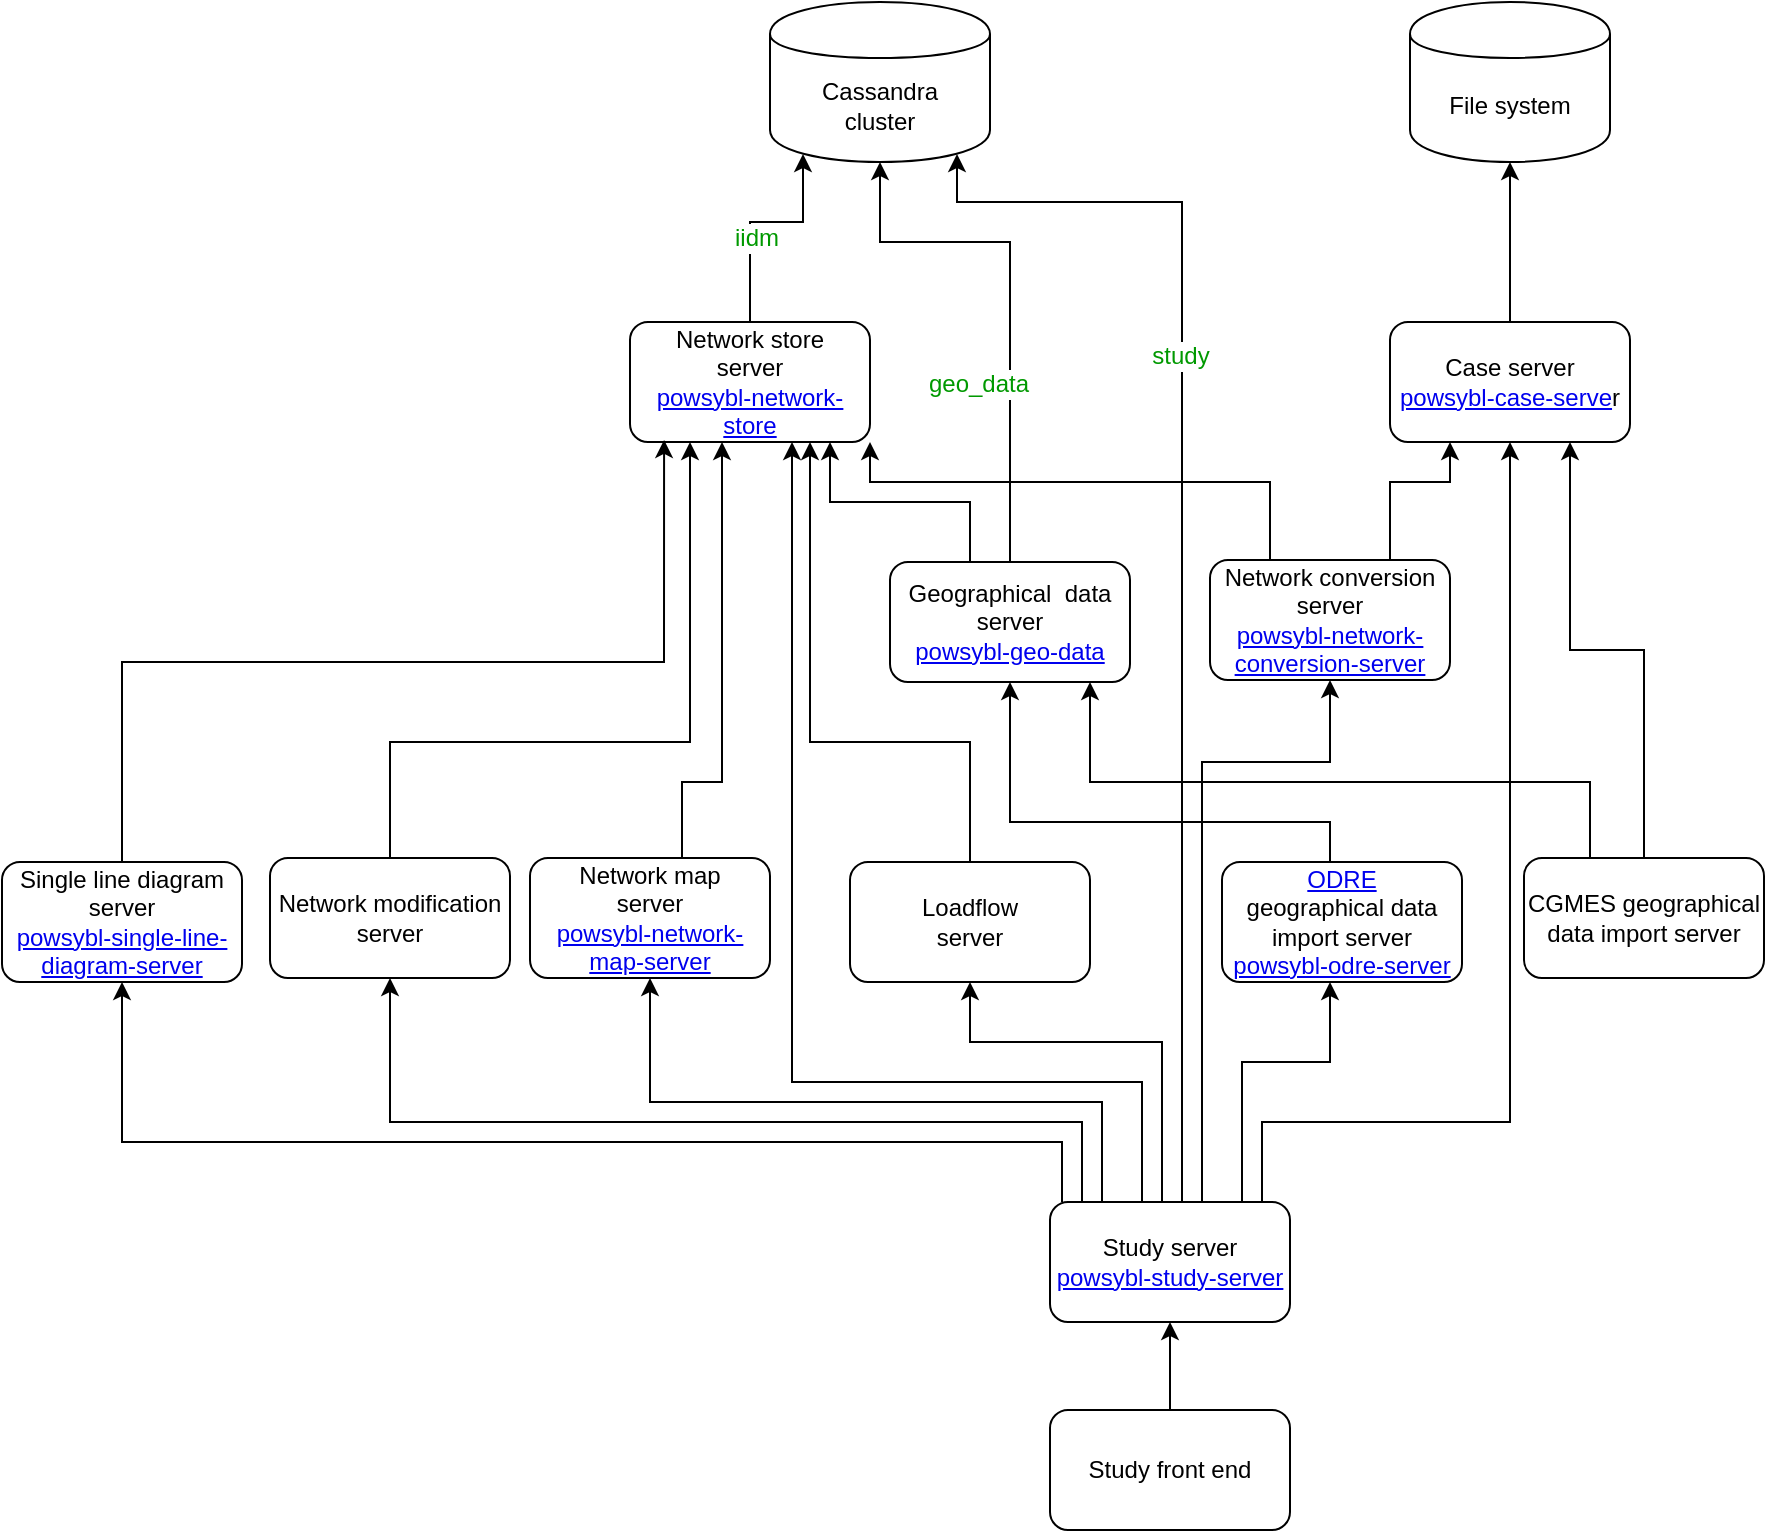 <mxfile version="12.4.2" type="device" pages="1"><diagram id="LFrRKmyWJqI4Ed-R0qIy" name="Page-1"><mxGraphModel dx="2062" dy="1101" grid="1" gridSize="10" guides="1" tooltips="1" connect="1" arrows="1" fold="1" page="1" pageScale="1" pageWidth="1169" pageHeight="827" math="0" shadow="0"><root><mxCell id="0"/><mxCell id="1" parent="0"/><mxCell id="LiOwnf4gDAF-GYdkRGqi-3" style="edgeStyle=orthogonalEdgeStyle;rounded=0;orthogonalLoop=1;jettySize=auto;html=1;entryX=0.15;entryY=0.95;entryDx=0;entryDy=0;entryPerimeter=0;" edge="1" parent="1" source="LiOwnf4gDAF-GYdkRGqi-5" target="LiOwnf4gDAF-GYdkRGqi-6"><mxGeometry relative="1" as="geometry"><Array as="points"><mxPoint x="464" y="150"/><mxPoint x="491" y="150"/></Array></mxGeometry></mxCell><mxCell id="LiOwnf4gDAF-GYdkRGqi-4" value="&lt;font color=&quot;#009900&quot;&gt;iidm&lt;/font&gt;" style="text;html=1;align=center;verticalAlign=middle;resizable=0;points=[];;labelBackgroundColor=#ffffff;" vertex="1" connectable="0" parent="LiOwnf4gDAF-GYdkRGqi-3"><mxGeometry x="-0.235" y="-3" relative="1" as="geometry"><mxPoint as="offset"/></mxGeometry></mxCell><mxCell id="LiOwnf4gDAF-GYdkRGqi-5" value="&lt;div&gt;Network store&lt;/div&gt;&lt;div&gt;server&lt;/div&gt;&lt;div&gt;&lt;a href=&quot;https://github.com/powsybl/powsybl-network-store&quot;&gt;powsybl-network-store&lt;/a&gt;&lt;/div&gt;" style="rounded=1;whiteSpace=wrap;html=1;" vertex="1" parent="1"><mxGeometry x="404" y="200" width="120" height="60" as="geometry"/></mxCell><mxCell id="LiOwnf4gDAF-GYdkRGqi-6" value="&lt;div&gt;Cassandra &lt;br&gt;&lt;/div&gt;&lt;div&gt;cluster&lt;br&gt;&lt;/div&gt;" style="shape=cylinder;whiteSpace=wrap;html=1;boundedLbl=1;backgroundOutline=1;" vertex="1" parent="1"><mxGeometry x="474" y="40" width="110" height="80" as="geometry"/></mxCell><mxCell id="LiOwnf4gDAF-GYdkRGqi-7" style="edgeStyle=orthogonalEdgeStyle;rounded=0;orthogonalLoop=1;jettySize=auto;html=1;entryX=0.5;entryY=1;entryDx=0;entryDy=0;" edge="1" parent="1" source="LiOwnf4gDAF-GYdkRGqi-10" target="LiOwnf4gDAF-GYdkRGqi-6"><mxGeometry relative="1" as="geometry"><Array as="points"><mxPoint x="594" y="160"/><mxPoint x="529" y="160"/></Array></mxGeometry></mxCell><mxCell id="LiOwnf4gDAF-GYdkRGqi-8" value="&lt;font color=&quot;#009900&quot;&gt;geo_data&lt;/font&gt;" style="text;html=1;align=center;verticalAlign=middle;resizable=0;points=[];;labelBackgroundColor=#ffffff;" vertex="1" connectable="0" parent="LiOwnf4gDAF-GYdkRGqi-7"><mxGeometry x="-0.33" y="16" relative="1" as="geometry"><mxPoint as="offset"/></mxGeometry></mxCell><mxCell id="LiOwnf4gDAF-GYdkRGqi-9" style="edgeStyle=orthogonalEdgeStyle;rounded=0;orthogonalLoop=1;jettySize=auto;html=1;" edge="1" parent="1" source="LiOwnf4gDAF-GYdkRGqi-10" target="LiOwnf4gDAF-GYdkRGqi-5"><mxGeometry relative="1" as="geometry"><Array as="points"><mxPoint x="574" y="290"/><mxPoint x="504" y="290"/></Array></mxGeometry></mxCell><mxCell id="LiOwnf4gDAF-GYdkRGqi-10" value="&lt;div&gt;Geographical&amp;nbsp; data server&lt;/div&gt;&lt;div&gt;&lt;a href=&quot;https://github.com/powsybl/powsybl-geo-data&quot;&gt;powsybl-geo-data&lt;/a&gt;&lt;br&gt;&lt;/div&gt;" style="rounded=1;whiteSpace=wrap;html=1;" vertex="1" parent="1"><mxGeometry x="534" y="320" width="120" height="60" as="geometry"/></mxCell><mxCell id="LiOwnf4gDAF-GYdkRGqi-11" style="edgeStyle=orthogonalEdgeStyle;rounded=0;orthogonalLoop=1;jettySize=auto;html=1;entryX=0.142;entryY=0.983;entryDx=0;entryDy=0;entryPerimeter=0;" edge="1" parent="1" source="LiOwnf4gDAF-GYdkRGqi-12" target="LiOwnf4gDAF-GYdkRGqi-5"><mxGeometry relative="1" as="geometry"><Array as="points"><mxPoint x="150" y="370"/><mxPoint x="421" y="370"/></Array></mxGeometry></mxCell><mxCell id="LiOwnf4gDAF-GYdkRGqi-12" value="&lt;div&gt;Single line diagram server&lt;/div&gt;&lt;div&gt;&lt;a href=&quot;https://github.com/powsybl/powsybl-single-line-diagram-server&quot;&gt;powsybl-single-line-diagram-server&lt;/a&gt;&lt;br&gt;&lt;/div&gt;" style="rounded=1;whiteSpace=wrap;html=1;" vertex="1" parent="1"><mxGeometry x="90" y="470" width="120" height="60" as="geometry"/></mxCell><mxCell id="LiOwnf4gDAF-GYdkRGqi-13" style="edgeStyle=orthogonalEdgeStyle;rounded=0;orthogonalLoop=1;jettySize=auto;html=1;entryX=0.85;entryY=0.95;entryDx=0;entryDy=0;entryPerimeter=0;exitX=0.5;exitY=0;exitDx=0;exitDy=0;" edge="1" parent="1" source="LiOwnf4gDAF-GYdkRGqi-23" target="LiOwnf4gDAF-GYdkRGqi-6"><mxGeometry relative="1" as="geometry"><Array as="points"><mxPoint x="680" y="640"/><mxPoint x="680" y="140"/><mxPoint x="568" y="140"/></Array></mxGeometry></mxCell><mxCell id="LiOwnf4gDAF-GYdkRGqi-14" value="&lt;font color=&quot;#009900&quot;&gt;study&lt;/font&gt;" style="text;html=1;align=center;verticalAlign=middle;resizable=0;points=[];;labelBackgroundColor=#ffffff;" vertex="1" connectable="0" parent="LiOwnf4gDAF-GYdkRGqi-13"><mxGeometry x="0.337" y="1" relative="1" as="geometry"><mxPoint as="offset"/></mxGeometry></mxCell><mxCell id="LiOwnf4gDAF-GYdkRGqi-15" style="edgeStyle=orthogonalEdgeStyle;rounded=0;orthogonalLoop=1;jettySize=auto;html=1;entryX=0.7;entryY=1;entryDx=0;entryDy=0;entryPerimeter=0;" edge="1" parent="1"><mxGeometry relative="1" as="geometry"><mxPoint x="651" y="640" as="sourcePoint"/><mxPoint x="485" y="260" as="targetPoint"/><Array as="points"><mxPoint x="660" y="640"/><mxPoint x="660" y="580"/><mxPoint x="485" y="580"/></Array></mxGeometry></mxCell><mxCell id="LiOwnf4gDAF-GYdkRGqi-16" style="edgeStyle=orthogonalEdgeStyle;rounded=0;orthogonalLoop=1;jettySize=auto;html=1;entryX=0.5;entryY=1;entryDx=0;entryDy=0;" edge="1" parent="1" source="LiOwnf4gDAF-GYdkRGqi-23" target="LiOwnf4gDAF-GYdkRGqi-30"><mxGeometry relative="1" as="geometry"><Array as="points"><mxPoint x="720" y="600"/><mxPoint x="844" y="600"/></Array></mxGeometry></mxCell><mxCell id="LiOwnf4gDAF-GYdkRGqi-17" style="edgeStyle=orthogonalEdgeStyle;rounded=0;orthogonalLoop=1;jettySize=auto;html=1;" edge="1" parent="1" source="LiOwnf4gDAF-GYdkRGqi-23" target="LiOwnf4gDAF-GYdkRGqi-33"><mxGeometry relative="1" as="geometry"><Array as="points"><mxPoint x="710" y="570"/><mxPoint x="754" y="570"/></Array></mxGeometry></mxCell><mxCell id="LiOwnf4gDAF-GYdkRGqi-18" style="edgeStyle=orthogonalEdgeStyle;rounded=0;orthogonalLoop=1;jettySize=auto;html=1;entryX=0.5;entryY=1;entryDx=0;entryDy=0;" edge="1" parent="1" source="LiOwnf4gDAF-GYdkRGqi-23" target="LiOwnf4gDAF-GYdkRGqi-42"><mxGeometry relative="1" as="geometry"><Array as="points"><mxPoint x="670" y="560"/><mxPoint x="574" y="560"/></Array></mxGeometry></mxCell><mxCell id="LiOwnf4gDAF-GYdkRGqi-19" style="edgeStyle=orthogonalEdgeStyle;rounded=0;orthogonalLoop=1;jettySize=auto;html=1;" edge="1" parent="1" source="LiOwnf4gDAF-GYdkRGqi-23" target="LiOwnf4gDAF-GYdkRGqi-25"><mxGeometry relative="1" as="geometry"><Array as="points"><mxPoint x="640" y="590"/><mxPoint x="414" y="590"/></Array></mxGeometry></mxCell><mxCell id="LiOwnf4gDAF-GYdkRGqi-20" style="edgeStyle=orthogonalEdgeStyle;rounded=0;orthogonalLoop=1;jettySize=auto;html=1;" edge="1" parent="1" source="LiOwnf4gDAF-GYdkRGqi-23" target="LiOwnf4gDAF-GYdkRGqi-40"><mxGeometry relative="1" as="geometry"><Array as="points"><mxPoint x="630" y="600"/><mxPoint x="284" y="600"/></Array></mxGeometry></mxCell><mxCell id="LiOwnf4gDAF-GYdkRGqi-21" style="edgeStyle=orthogonalEdgeStyle;rounded=0;orthogonalLoop=1;jettySize=auto;html=1;" edge="1" parent="1" source="LiOwnf4gDAF-GYdkRGqi-23" target="LiOwnf4gDAF-GYdkRGqi-12"><mxGeometry relative="1" as="geometry"><Array as="points"><mxPoint x="620" y="610"/><mxPoint x="150" y="610"/></Array></mxGeometry></mxCell><mxCell id="LiOwnf4gDAF-GYdkRGqi-22" style="edgeStyle=orthogonalEdgeStyle;rounded=0;orthogonalLoop=1;jettySize=auto;html=1;entryX=0.5;entryY=1;entryDx=0;entryDy=0;" edge="1" parent="1" source="LiOwnf4gDAF-GYdkRGqi-23" target="LiOwnf4gDAF-GYdkRGqi-28"><mxGeometry relative="1" as="geometry"><Array as="points"><mxPoint x="690" y="420"/><mxPoint x="754" y="420"/></Array></mxGeometry></mxCell><mxCell id="LiOwnf4gDAF-GYdkRGqi-23" value="&lt;div&gt;Study server&lt;/div&gt;&lt;div&gt;&lt;a href=&quot;https://github.com/powsybl/powsybl-study-server&quot;&gt;powsybl-study-server&lt;/a&gt;&lt;/div&gt;" style="rounded=1;whiteSpace=wrap;html=1;" vertex="1" parent="1"><mxGeometry x="614" y="640" width="120" height="60" as="geometry"/></mxCell><mxCell id="LiOwnf4gDAF-GYdkRGqi-24" style="edgeStyle=orthogonalEdgeStyle;rounded=0;orthogonalLoop=1;jettySize=auto;html=1;entryX=0.25;entryY=1;entryDx=0;entryDy=0;" edge="1" parent="1"><mxGeometry relative="1" as="geometry"><mxPoint x="430" y="468" as="sourcePoint"/><mxPoint x="450" y="260" as="targetPoint"/><Array as="points"><mxPoint x="430" y="430"/><mxPoint x="450" y="430"/></Array></mxGeometry></mxCell><mxCell id="LiOwnf4gDAF-GYdkRGqi-25" value="&lt;div&gt;Network map&lt;/div&gt;&lt;div&gt;server&lt;/div&gt;&lt;div&gt;&lt;a href=&quot;https://github.com/powsybl/powsybl-network-map-server&quot;&gt;powsybl-network-map-server&lt;/a&gt;&lt;br&gt;&lt;/div&gt;" style="rounded=1;whiteSpace=wrap;html=1;" vertex="1" parent="1"><mxGeometry x="354" y="468" width="120" height="60" as="geometry"/></mxCell><mxCell id="LiOwnf4gDAF-GYdkRGqi-26" style="edgeStyle=orthogonalEdgeStyle;rounded=0;orthogonalLoop=1;jettySize=auto;html=1;entryX=1;entryY=1;entryDx=0;entryDy=0;" edge="1" parent="1" source="LiOwnf4gDAF-GYdkRGqi-28" target="LiOwnf4gDAF-GYdkRGqi-5"><mxGeometry relative="1" as="geometry"><Array as="points"><mxPoint x="724" y="280"/><mxPoint x="524" y="280"/></Array></mxGeometry></mxCell><mxCell id="LiOwnf4gDAF-GYdkRGqi-27" style="edgeStyle=orthogonalEdgeStyle;rounded=0;orthogonalLoop=1;jettySize=auto;html=1;entryX=0.25;entryY=1;entryDx=0;entryDy=0;" edge="1" parent="1" source="LiOwnf4gDAF-GYdkRGqi-28" target="LiOwnf4gDAF-GYdkRGqi-30"><mxGeometry relative="1" as="geometry"><Array as="points"><mxPoint x="784" y="280"/><mxPoint x="814" y="280"/></Array></mxGeometry></mxCell><mxCell id="LiOwnf4gDAF-GYdkRGqi-28" value="&lt;div&gt;Network conversion server&lt;/div&gt;&lt;div&gt;&lt;a href=&quot;https://github.com/powsybl/powsybl-network-conversion-server&quot;&gt;powsybl-network-conversion-server&lt;/a&gt;&lt;br&gt;&lt;/div&gt;" style="rounded=1;whiteSpace=wrap;html=1;" vertex="1" parent="1"><mxGeometry x="694" y="319" width="120" height="60" as="geometry"/></mxCell><mxCell id="LiOwnf4gDAF-GYdkRGqi-29" style="edgeStyle=orthogonalEdgeStyle;rounded=0;orthogonalLoop=1;jettySize=auto;html=1;entryX=0.5;entryY=1;entryDx=0;entryDy=0;" edge="1" parent="1" source="LiOwnf4gDAF-GYdkRGqi-30" target="LiOwnf4gDAF-GYdkRGqi-31"><mxGeometry relative="1" as="geometry"/></mxCell><mxCell id="LiOwnf4gDAF-GYdkRGqi-30" value="&lt;div&gt;Case server&lt;/div&gt;&lt;div&gt;&lt;a href=&quot;https://github.com/powsybl/powsybl-case-server&quot;&gt;powsybl-case-serve&lt;/a&gt;r&lt;br&gt;&lt;/div&gt;" style="rounded=1;whiteSpace=wrap;html=1;" vertex="1" parent="1"><mxGeometry x="784" y="200" width="120" height="60" as="geometry"/></mxCell><mxCell id="LiOwnf4gDAF-GYdkRGqi-31" value="File system" style="shape=cylinder;whiteSpace=wrap;html=1;boundedLbl=1;backgroundOutline=1;" vertex="1" parent="1"><mxGeometry x="794" y="40" width="100" height="80" as="geometry"/></mxCell><mxCell id="LiOwnf4gDAF-GYdkRGqi-32" style="edgeStyle=orthogonalEdgeStyle;rounded=0;orthogonalLoop=1;jettySize=auto;html=1;entryX=0.5;entryY=1;entryDx=0;entryDy=0;" edge="1" parent="1" source="LiOwnf4gDAF-GYdkRGqi-33" target="LiOwnf4gDAF-GYdkRGqi-10"><mxGeometry relative="1" as="geometry"><Array as="points"><mxPoint x="754" y="450"/><mxPoint x="594" y="450"/></Array></mxGeometry></mxCell><mxCell id="LiOwnf4gDAF-GYdkRGqi-33" value="&lt;div&gt;&lt;a href=&quot;https://opendata.reseaux-energies.fr/pages/accueil/&quot;&gt;ODRE &lt;/a&gt;&lt;br&gt;&lt;/div&gt;&lt;div&gt;geographical data import server&lt;/div&gt;&lt;div&gt;&lt;a href=&quot;https://github.com/rte-france/powsybl-odre-server&quot;&gt;powsybl-odre-server&lt;/a&gt;&lt;br&gt;&lt;/div&gt;" style="rounded=1;whiteSpace=wrap;html=1;" vertex="1" parent="1"><mxGeometry x="700" y="470" width="120" height="60" as="geometry"/></mxCell><mxCell id="LiOwnf4gDAF-GYdkRGqi-34" style="edgeStyle=orthogonalEdgeStyle;rounded=0;orthogonalLoop=1;jettySize=auto;html=1;entryX=0.75;entryY=1;entryDx=0;entryDy=0;" edge="1" parent="1" source="LiOwnf4gDAF-GYdkRGqi-36" target="LiOwnf4gDAF-GYdkRGqi-30"><mxGeometry relative="1" as="geometry"/></mxCell><mxCell id="LiOwnf4gDAF-GYdkRGqi-35" style="edgeStyle=orthogonalEdgeStyle;rounded=0;orthogonalLoop=1;jettySize=auto;html=1;" edge="1" parent="1" source="LiOwnf4gDAF-GYdkRGqi-36" target="LiOwnf4gDAF-GYdkRGqi-10"><mxGeometry relative="1" as="geometry"><Array as="points"><mxPoint x="884" y="430"/><mxPoint x="634" y="430"/></Array></mxGeometry></mxCell><mxCell id="LiOwnf4gDAF-GYdkRGqi-36" value="CGMES geographical data import server" style="rounded=1;whiteSpace=wrap;html=1;" vertex="1" parent="1"><mxGeometry x="851" y="468" width="120" height="60" as="geometry"/></mxCell><mxCell id="LiOwnf4gDAF-GYdkRGqi-37" style="edgeStyle=orthogonalEdgeStyle;rounded=0;orthogonalLoop=1;jettySize=auto;html=1;entryX=0.5;entryY=1;entryDx=0;entryDy=0;" edge="1" parent="1" source="LiOwnf4gDAF-GYdkRGqi-38" target="LiOwnf4gDAF-GYdkRGqi-23"><mxGeometry relative="1" as="geometry"/></mxCell><mxCell id="LiOwnf4gDAF-GYdkRGqi-38" value="Study front end" style="rounded=1;whiteSpace=wrap;html=1;" vertex="1" parent="1"><mxGeometry x="614" y="744" width="120" height="60" as="geometry"/></mxCell><mxCell id="LiOwnf4gDAF-GYdkRGqi-39" style="edgeStyle=orthogonalEdgeStyle;rounded=0;orthogonalLoop=1;jettySize=auto;html=1;entryX=0.25;entryY=1;entryDx=0;entryDy=0;" edge="1" parent="1" source="LiOwnf4gDAF-GYdkRGqi-40" target="LiOwnf4gDAF-GYdkRGqi-5"><mxGeometry relative="1" as="geometry"><Array as="points"><mxPoint x="284" y="410"/><mxPoint x="434" y="410"/></Array></mxGeometry></mxCell><mxCell id="LiOwnf4gDAF-GYdkRGqi-40" value="&lt;div&gt;Network modification&lt;br&gt;&lt;/div&gt;&lt;div&gt;server&lt;/div&gt;" style="rounded=1;whiteSpace=wrap;html=1;" vertex="1" parent="1"><mxGeometry x="224" y="468" width="120" height="60" as="geometry"/></mxCell><mxCell id="LiOwnf4gDAF-GYdkRGqi-41" style="edgeStyle=orthogonalEdgeStyle;rounded=0;orthogonalLoop=1;jettySize=auto;html=1;entryX=0.75;entryY=1;entryDx=0;entryDy=0;" edge="1" parent="1" source="LiOwnf4gDAF-GYdkRGqi-42" target="LiOwnf4gDAF-GYdkRGqi-5"><mxGeometry relative="1" as="geometry"><Array as="points"><mxPoint x="574" y="410"/><mxPoint x="494" y="410"/></Array></mxGeometry></mxCell><mxCell id="LiOwnf4gDAF-GYdkRGqi-42" value="&lt;div&gt;Loadflow&lt;br&gt;&lt;/div&gt;&lt;div&gt;server&lt;/div&gt;" style="rounded=1;whiteSpace=wrap;html=1;" vertex="1" parent="1"><mxGeometry x="514" y="470" width="120" height="60" as="geometry"/></mxCell></root></mxGraphModel></diagram></mxfile>